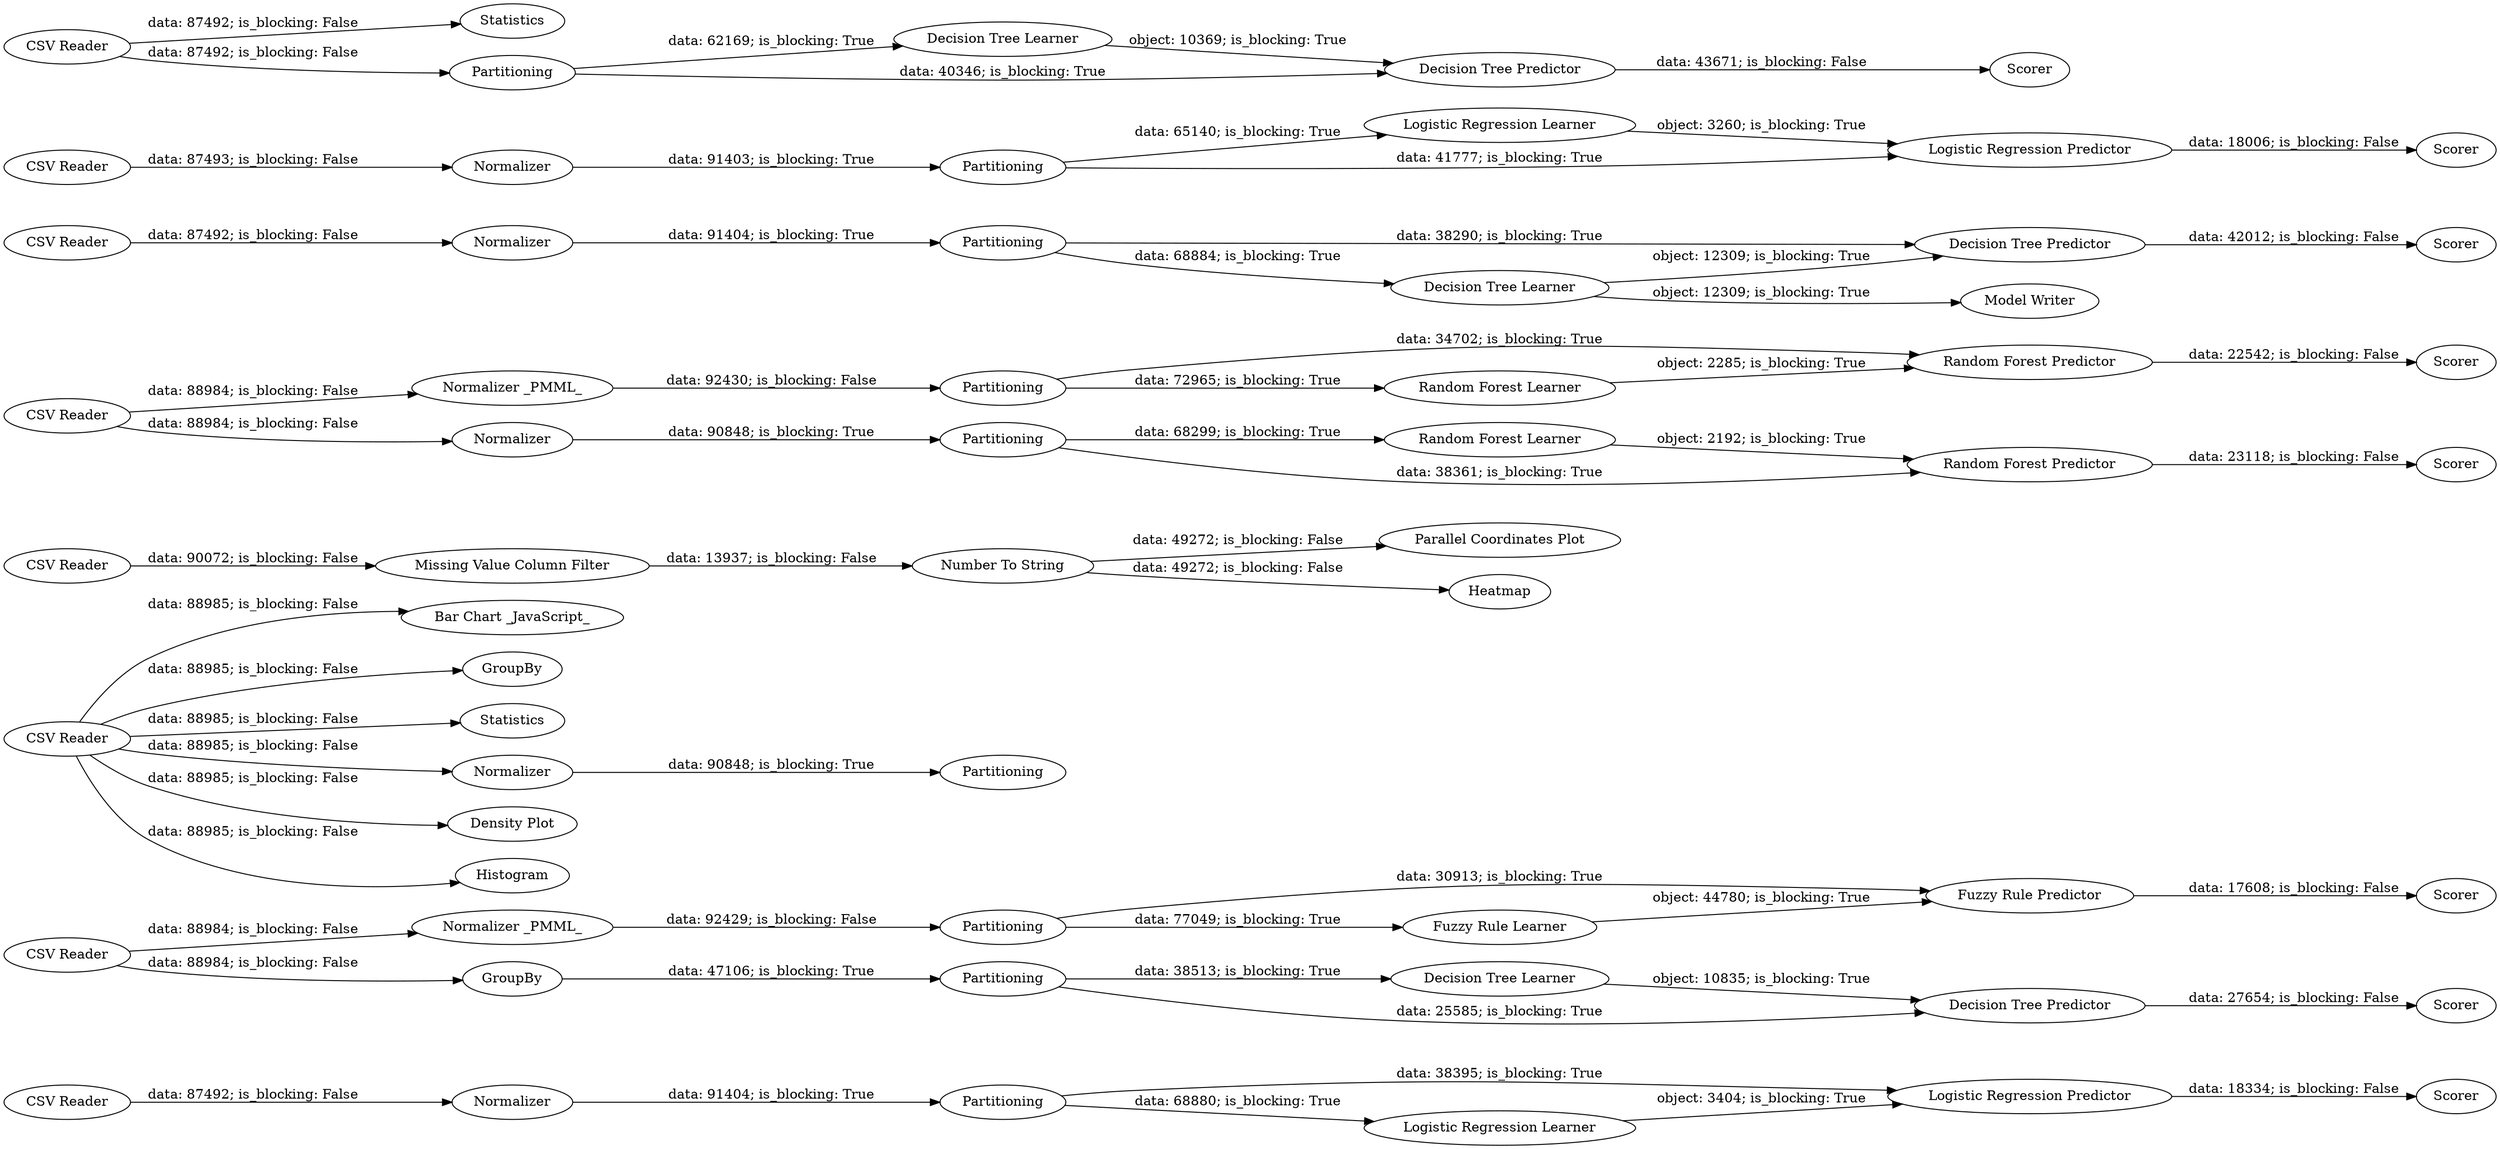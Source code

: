 digraph {
	"1908521432285743875_8" [label="CSV Reader"]
	"1908521432285743875_51" [label="CSV Reader"]
	"1908521432285743875_74" [label="Bar Chart _JavaScript_"]
	"1908521432285743875_7" [label="Parallel Coordinates Plot"]
	"1908521432285743875_28" [label=Scorer]
	"1908521432285743875_61" [label="Fuzzy Rule Predictor"]
	"1908521432285743875_5" [label="Number To String"]
	"1908521432285743875_57" [label="Normalizer _PMML_"]
	"1908521432285743875_66" [label=Scorer]
	"1908521432285743875_52" [label="Normalizer _PMML_"]
	"1908521432285743875_35" [label="CSV Reader"]
	"1908521432285743875_58" [label=Partitioning]
	"1908521432285743875_60" [label="Fuzzy Rule Learner"]
	"1908521432285743875_18" [label=Normalizer]
	"1908521432285743875_29" [label="CSV Reader"]
	"1908521432285743875_37" [label=Normalizer]
	"1908521432285743875_4" [label="Missing Value Column Filter"]
	"1908521432285743875_27" [label="Logistic Regression Predictor"]
	"1908521432285743875_38" [label="Random Forest Learner"]
	"1908521432285743875_71" [label=GroupBy]
	"1908521432285743875_55" [label="Random Forest Predictor"]
	"1908521432285743875_54" [label="Random Forest Learner"]
	"1908521432285743875_3" [label="CSV Reader"]
	"1908521432285743875_31" [label=Normalizer]
	"1908521432285743875_32" [label="Logistic Regression Learner"]
	"1908521432285743875_64" [label=Partitioning]
	"1908521432285743875_36" [label=Partitioning]
	"1908521432285743875_49" [label=Statistics]
	"1908521432285743875_30" [label=Partitioning]
	"1908521432285743875_41" [label="CSV Reader"]
	"1908521432285743875_56" [label=Scorer]
	"1908521432285743875_43" [label="Decision Tree Learner"]
	"1908521432285743875_23" [label="Model Writer"]
	"1908521432285743875_63" [label=GroupBy]
	"1908521432285743875_42" [label=Partitioning]
	"1908521432285743875_68" [label="CSV Reader"]
	"1908521432285743875_73" [label=Statistics]
	"1908521432285743875_22" [label=Scorer]
	"1908521432285743875_67" [label="Decision Tree Learner"]
	"1908521432285743875_53" [label=Partitioning]
	"1908521432285743875_15" [label=Normalizer]
	"1908521432285743875_69" [label=Normalizer]
	"1908521432285743875_26" [label="Logistic Regression Learner"]
	"1908521432285743875_34" [label=Scorer]
	"1908521432285743875_40" [label=Scorer]
	"1908521432285743875_65" [label="Decision Tree Predictor"]
	"1908521432285743875_39" [label="Random Forest Predictor"]
	"1908521432285743875_50" [label=Scorer]
	"1908521432285743875_21" [label="Decision Tree Predictor"]
	"1908521432285743875_33" [label="Logistic Regression Predictor"]
	"1908521432285743875_75" [label="Density Plot"]
	"1908521432285743875_72" [label=Histogram]
	"1908521432285743875_70" [label=Partitioning]
	"1908521432285743875_19" [label=Partitioning]
	"1908521432285743875_20" [label="Decision Tree Learner"]
	"1908521432285743875_6" [label=Heatmap]
	"1908521432285743875_47" [label="Decision Tree Predictor"]
	"1908521432285743875_25" [label=Partitioning]
	"1908521432285743875_16" [label="CSV Reader"]
	"1908521432285743875_62" [label=Scorer]
	"1908521432285743875_32" -> "1908521432285743875_33" [label="object: 3260; is_blocking: True"]
	"1908521432285743875_64" -> "1908521432285743875_67" [label="data: 38513; is_blocking: True"]
	"1908521432285743875_42" -> "1908521432285743875_47" [label="data: 40346; is_blocking: True"]
	"1908521432285743875_29" -> "1908521432285743875_31" [label="data: 87493; is_blocking: False"]
	"1908521432285743875_5" -> "1908521432285743875_6" [label="data: 49272; is_blocking: False"]
	"1908521432285743875_25" -> "1908521432285743875_27" [label="data: 38395; is_blocking: True"]
	"1908521432285743875_67" -> "1908521432285743875_65" [label="object: 10835; is_blocking: True"]
	"1908521432285743875_58" -> "1908521432285743875_60" [label="data: 77049; is_blocking: True"]
	"1908521432285743875_35" -> "1908521432285743875_52" [label="data: 88984; is_blocking: False"]
	"1908521432285743875_5" -> "1908521432285743875_7" [label="data: 49272; is_blocking: False"]
	"1908521432285743875_25" -> "1908521432285743875_26" [label="data: 68880; is_blocking: True"]
	"1908521432285743875_61" -> "1908521432285743875_62" [label="data: 17608; is_blocking: False"]
	"1908521432285743875_51" -> "1908521432285743875_63" [label="data: 88984; is_blocking: False"]
	"1908521432285743875_15" -> "1908521432285743875_25" [label="data: 91404; is_blocking: True"]
	"1908521432285743875_52" -> "1908521432285743875_53" [label="data: 92430; is_blocking: False"]
	"1908521432285743875_3" -> "1908521432285743875_4" [label="data: 90072; is_blocking: False"]
	"1908521432285743875_68" -> "1908521432285743875_69" [label="data: 88985; is_blocking: False"]
	"1908521432285743875_64" -> "1908521432285743875_65" [label="data: 25585; is_blocking: True"]
	"1908521432285743875_43" -> "1908521432285743875_47" [label="object: 10369; is_blocking: True"]
	"1908521432285743875_41" -> "1908521432285743875_49" [label="data: 87492; is_blocking: False"]
	"1908521432285743875_69" -> "1908521432285743875_70" [label="data: 90848; is_blocking: True"]
	"1908521432285743875_60" -> "1908521432285743875_61" [label="object: 44780; is_blocking: True"]
	"1908521432285743875_41" -> "1908521432285743875_42" [label="data: 87492; is_blocking: False"]
	"1908521432285743875_35" -> "1908521432285743875_37" [label="data: 88984; is_blocking: False"]
	"1908521432285743875_36" -> "1908521432285743875_39" [label="data: 38361; is_blocking: True"]
	"1908521432285743875_31" -> "1908521432285743875_30" [label="data: 91403; is_blocking: True"]
	"1908521432285743875_21" -> "1908521432285743875_22" [label="data: 42012; is_blocking: False"]
	"1908521432285743875_68" -> "1908521432285743875_73" [label="data: 88985; is_blocking: False"]
	"1908521432285743875_39" -> "1908521432285743875_40" [label="data: 23118; is_blocking: False"]
	"1908521432285743875_57" -> "1908521432285743875_58" [label="data: 92429; is_blocking: False"]
	"1908521432285743875_54" -> "1908521432285743875_55" [label="object: 2285; is_blocking: True"]
	"1908521432285743875_16" -> "1908521432285743875_18" [label="data: 87492; is_blocking: False"]
	"1908521432285743875_20" -> "1908521432285743875_21" [label="object: 12309; is_blocking: True"]
	"1908521432285743875_33" -> "1908521432285743875_34" [label="data: 18006; is_blocking: False"]
	"1908521432285743875_38" -> "1908521432285743875_39" [label="object: 2192; is_blocking: True"]
	"1908521432285743875_58" -> "1908521432285743875_61" [label="data: 30913; is_blocking: True"]
	"1908521432285743875_8" -> "1908521432285743875_15" [label="data: 87492; is_blocking: False"]
	"1908521432285743875_55" -> "1908521432285743875_56" [label="data: 22542; is_blocking: False"]
	"1908521432285743875_68" -> "1908521432285743875_74" [label="data: 88985; is_blocking: False"]
	"1908521432285743875_26" -> "1908521432285743875_27" [label="object: 3404; is_blocking: True"]
	"1908521432285743875_65" -> "1908521432285743875_66" [label="data: 27654; is_blocking: False"]
	"1908521432285743875_47" -> "1908521432285743875_50" [label="data: 43671; is_blocking: False"]
	"1908521432285743875_27" -> "1908521432285743875_28" [label="data: 18334; is_blocking: False"]
	"1908521432285743875_4" -> "1908521432285743875_5" [label="data: 13937; is_blocking: False"]
	"1908521432285743875_42" -> "1908521432285743875_43" [label="data: 62169; is_blocking: True"]
	"1908521432285743875_30" -> "1908521432285743875_33" [label="data: 41777; is_blocking: True"]
	"1908521432285743875_68" -> "1908521432285743875_71" [label="data: 88985; is_blocking: False"]
	"1908521432285743875_20" -> "1908521432285743875_23" [label="object: 12309; is_blocking: True"]
	"1908521432285743875_63" -> "1908521432285743875_64" [label="data: 47106; is_blocking: True"]
	"1908521432285743875_30" -> "1908521432285743875_32" [label="data: 65140; is_blocking: True"]
	"1908521432285743875_19" -> "1908521432285743875_21" [label="data: 38290; is_blocking: True"]
	"1908521432285743875_68" -> "1908521432285743875_75" [label="data: 88985; is_blocking: False"]
	"1908521432285743875_36" -> "1908521432285743875_38" [label="data: 68299; is_blocking: True"]
	"1908521432285743875_51" -> "1908521432285743875_57" [label="data: 88984; is_blocking: False"]
	"1908521432285743875_53" -> "1908521432285743875_55" [label="data: 34702; is_blocking: True"]
	"1908521432285743875_53" -> "1908521432285743875_54" [label="data: 72965; is_blocking: True"]
	"1908521432285743875_18" -> "1908521432285743875_19" [label="data: 91404; is_blocking: True"]
	"1908521432285743875_68" -> "1908521432285743875_72" [label="data: 88985; is_blocking: False"]
	"1908521432285743875_37" -> "1908521432285743875_36" [label="data: 90848; is_blocking: True"]
	"1908521432285743875_19" -> "1908521432285743875_20" [label="data: 68884; is_blocking: True"]
	rankdir=LR
}
